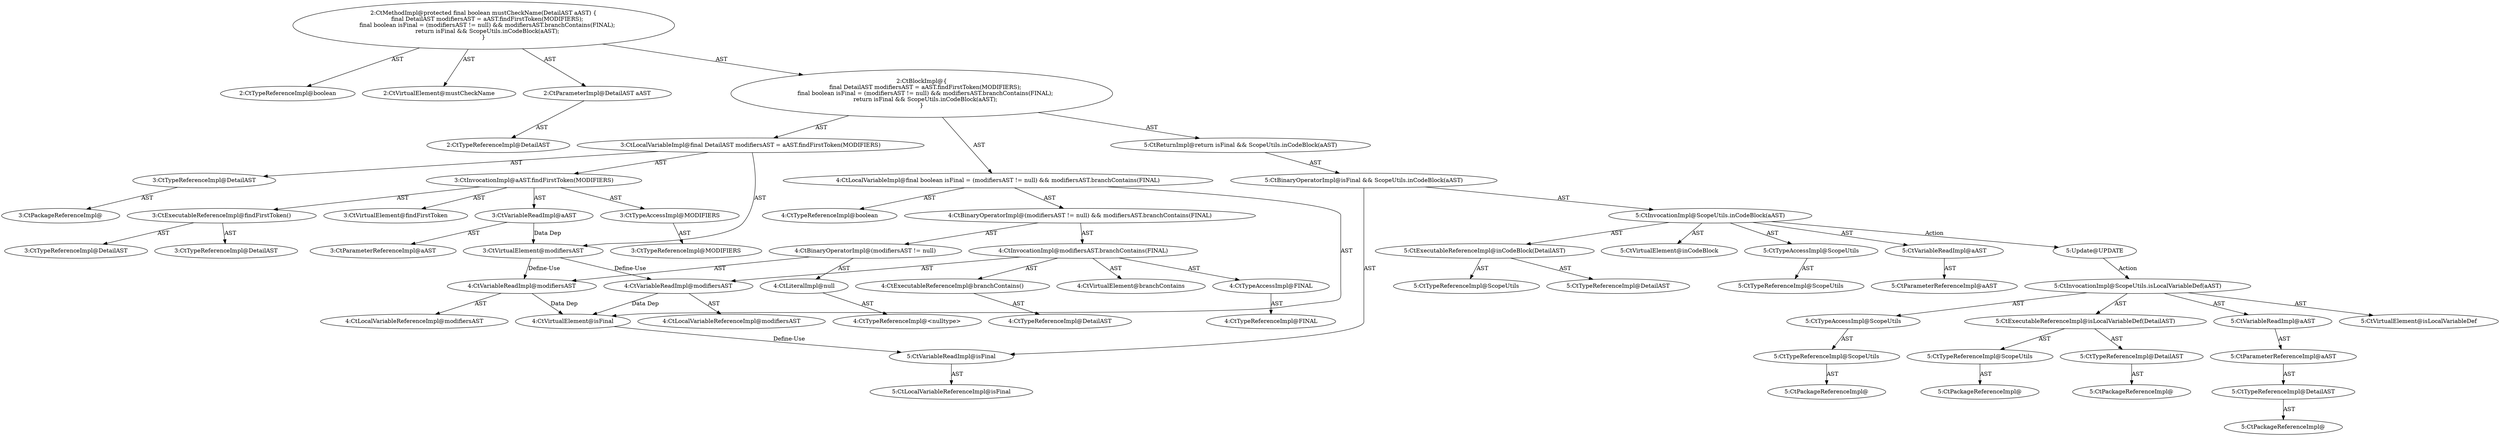 digraph "mustCheckName#?,DetailAST" {
0 [label="2:CtTypeReferenceImpl@boolean" shape=ellipse]
1 [label="2:CtVirtualElement@mustCheckName" shape=ellipse]
2 [label="2:CtParameterImpl@DetailAST aAST" shape=ellipse]
3 [label="2:CtTypeReferenceImpl@DetailAST" shape=ellipse]
4 [label="3:CtTypeReferenceImpl@DetailAST" shape=ellipse]
5 [label="3:CtPackageReferenceImpl@" shape=ellipse]
6 [label="3:CtExecutableReferenceImpl@findFirstToken()" shape=ellipse]
7 [label="3:CtTypeReferenceImpl@DetailAST" shape=ellipse]
8 [label="3:CtTypeReferenceImpl@DetailAST" shape=ellipse]
9 [label="3:CtVirtualElement@findFirstToken" shape=ellipse]
10 [label="3:CtVariableReadImpl@aAST" shape=ellipse]
11 [label="3:CtParameterReferenceImpl@aAST" shape=ellipse]
12 [label="3:CtTypeAccessImpl@MODIFIERS" shape=ellipse]
13 [label="3:CtTypeReferenceImpl@MODIFIERS" shape=ellipse]
14 [label="3:CtInvocationImpl@aAST.findFirstToken(MODIFIERS)" shape=ellipse]
15 [label="3:CtVirtualElement@modifiersAST" shape=ellipse]
16 [label="3:CtLocalVariableImpl@final DetailAST modifiersAST = aAST.findFirstToken(MODIFIERS)" shape=ellipse]
17 [label="4:CtTypeReferenceImpl@boolean" shape=ellipse]
18 [label="4:CtVariableReadImpl@modifiersAST" shape=ellipse]
19 [label="4:CtLocalVariableReferenceImpl@modifiersAST" shape=ellipse]
20 [label="4:CtLiteralImpl@null" shape=ellipse]
21 [label="4:CtTypeReferenceImpl@<nulltype>" shape=ellipse]
22 [label="4:CtBinaryOperatorImpl@(modifiersAST != null)" shape=ellipse]
23 [label="4:CtExecutableReferenceImpl@branchContains()" shape=ellipse]
24 [label="4:CtTypeReferenceImpl@DetailAST" shape=ellipse]
25 [label="4:CtVirtualElement@branchContains" shape=ellipse]
26 [label="4:CtVariableReadImpl@modifiersAST" shape=ellipse]
27 [label="4:CtLocalVariableReferenceImpl@modifiersAST" shape=ellipse]
28 [label="4:CtTypeAccessImpl@FINAL" shape=ellipse]
29 [label="4:CtTypeReferenceImpl@FINAL" shape=ellipse]
30 [label="4:CtInvocationImpl@modifiersAST.branchContains(FINAL)" shape=ellipse]
31 [label="4:CtBinaryOperatorImpl@(modifiersAST != null) && modifiersAST.branchContains(FINAL)" shape=ellipse]
32 [label="4:CtVirtualElement@isFinal" shape=ellipse]
33 [label="4:CtLocalVariableImpl@final boolean isFinal = (modifiersAST != null) && modifiersAST.branchContains(FINAL)" shape=ellipse]
34 [label="5:CtVariableReadImpl@isFinal" shape=ellipse]
35 [label="5:CtLocalVariableReferenceImpl@isFinal" shape=ellipse]
36 [label="5:CtExecutableReferenceImpl@inCodeBlock(DetailAST)" shape=ellipse]
37 [label="5:CtTypeReferenceImpl@ScopeUtils" shape=ellipse]
38 [label="5:CtTypeReferenceImpl@DetailAST" shape=ellipse]
39 [label="5:CtVirtualElement@inCodeBlock" shape=ellipse]
40 [label="5:CtTypeAccessImpl@ScopeUtils" shape=ellipse]
41 [label="5:CtTypeReferenceImpl@ScopeUtils" shape=ellipse]
42 [label="5:CtVariableReadImpl@aAST" shape=ellipse]
43 [label="5:CtParameterReferenceImpl@aAST" shape=ellipse]
44 [label="5:CtInvocationImpl@ScopeUtils.inCodeBlock(aAST)" shape=ellipse]
45 [label="5:CtBinaryOperatorImpl@isFinal && ScopeUtils.inCodeBlock(aAST)" shape=ellipse]
46 [label="5:CtReturnImpl@return isFinal && ScopeUtils.inCodeBlock(aAST)" shape=ellipse]
47 [label="2:CtBlockImpl@\{
    final DetailAST modifiersAST = aAST.findFirstToken(MODIFIERS);
    final boolean isFinal = (modifiersAST != null) && modifiersAST.branchContains(FINAL);
    return isFinal && ScopeUtils.inCodeBlock(aAST);
\}" shape=ellipse]
48 [label="2:CtMethodImpl@protected final boolean mustCheckName(DetailAST aAST) \{
    final DetailAST modifiersAST = aAST.findFirstToken(MODIFIERS);
    final boolean isFinal = (modifiersAST != null) && modifiersAST.branchContains(FINAL);
    return isFinal && ScopeUtils.inCodeBlock(aAST);
\}" shape=ellipse]
49 [label="5:Update@UPDATE" shape=ellipse]
50 [label="5:CtPackageReferenceImpl@" shape=ellipse]
51 [label="5:CtTypeReferenceImpl@ScopeUtils" shape=ellipse]
52 [label="5:CtTypeAccessImpl@ScopeUtils" shape=ellipse]
53 [label="5:CtPackageReferenceImpl@" shape=ellipse]
54 [label="5:CtTypeReferenceImpl@ScopeUtils" shape=ellipse]
55 [label="5:CtPackageReferenceImpl@" shape=ellipse]
56 [label="5:CtTypeReferenceImpl@DetailAST" shape=ellipse]
57 [label="5:CtExecutableReferenceImpl@isLocalVariableDef(DetailAST)" shape=ellipse]
58 [label="5:CtPackageReferenceImpl@" shape=ellipse]
59 [label="5:CtTypeReferenceImpl@DetailAST" shape=ellipse]
60 [label="5:CtParameterReferenceImpl@aAST" shape=ellipse]
61 [label="5:CtVariableReadImpl@aAST" shape=ellipse]
62 [label="5:CtInvocationImpl@ScopeUtils.isLocalVariableDef(aAST)" shape=ellipse]
63 [label="5:CtVirtualElement@isLocalVariableDef" shape=ellipse]
2 -> 3 [label="AST"];
4 -> 5 [label="AST"];
6 -> 7 [label="AST"];
6 -> 8 [label="AST"];
10 -> 11 [label="AST"];
10 -> 15 [label="Data Dep"];
12 -> 13 [label="AST"];
14 -> 9 [label="AST"];
14 -> 10 [label="AST"];
14 -> 6 [label="AST"];
14 -> 12 [label="AST"];
15 -> 18 [label="Define-Use"];
15 -> 26 [label="Define-Use"];
16 -> 15 [label="AST"];
16 -> 4 [label="AST"];
16 -> 14 [label="AST"];
18 -> 19 [label="AST"];
18 -> 32 [label="Data Dep"];
20 -> 21 [label="AST"];
22 -> 18 [label="AST"];
22 -> 20 [label="AST"];
23 -> 24 [label="AST"];
26 -> 27 [label="AST"];
26 -> 32 [label="Data Dep"];
28 -> 29 [label="AST"];
30 -> 25 [label="AST"];
30 -> 26 [label="AST"];
30 -> 23 [label="AST"];
30 -> 28 [label="AST"];
31 -> 22 [label="AST"];
31 -> 30 [label="AST"];
32 -> 34 [label="Define-Use"];
33 -> 32 [label="AST"];
33 -> 17 [label="AST"];
33 -> 31 [label="AST"];
34 -> 35 [label="AST"];
36 -> 37 [label="AST"];
36 -> 38 [label="AST"];
40 -> 41 [label="AST"];
42 -> 43 [label="AST"];
44 -> 39 [label="AST"];
44 -> 40 [label="AST"];
44 -> 36 [label="AST"];
44 -> 42 [label="AST"];
44 -> 49 [label="Action"];
45 -> 34 [label="AST"];
45 -> 44 [label="AST"];
46 -> 45 [label="AST"];
47 -> 16 [label="AST"];
47 -> 33 [label="AST"];
47 -> 46 [label="AST"];
48 -> 1 [label="AST"];
48 -> 0 [label="AST"];
48 -> 2 [label="AST"];
48 -> 47 [label="AST"];
49 -> 62 [label="Action"];
51 -> 50 [label="AST"];
52 -> 51 [label="AST"];
54 -> 53 [label="AST"];
56 -> 55 [label="AST"];
57 -> 54 [label="AST"];
57 -> 56 [label="AST"];
59 -> 58 [label="AST"];
60 -> 59 [label="AST"];
61 -> 60 [label="AST"];
62 -> 63 [label="AST"];
62 -> 52 [label="AST"];
62 -> 57 [label="AST"];
62 -> 61 [label="AST"];
}